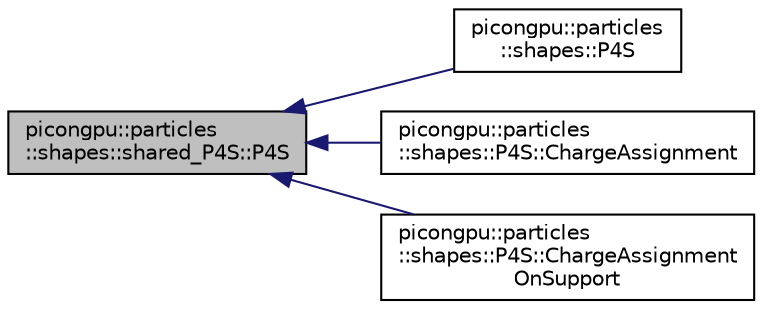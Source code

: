 digraph "picongpu::particles::shapes::shared_P4S::P4S"
{
 // LATEX_PDF_SIZE
  edge [fontname="Helvetica",fontsize="10",labelfontname="Helvetica",labelfontsize="10"];
  node [fontname="Helvetica",fontsize="10",shape=record];
  rankdir="LR";
  Node1 [label="picongpu::particles\l::shapes::shared_P4S::P4S",height=0.2,width=0.4,color="black", fillcolor="grey75", style="filled", fontcolor="black",tooltip=" "];
  Node1 -> Node2 [dir="back",color="midnightblue",fontsize="10",style="solid",fontname="Helvetica"];
  Node2 [label="picongpu::particles\l::shapes::P4S",height=0.2,width=0.4,color="black", fillcolor="white", style="filled",URL="$structpicongpu_1_1particles_1_1shapes_1_1_p4_s.html",tooltip="particle assignment shape piecewise biquadratic spline"];
  Node1 -> Node3 [dir="back",color="midnightblue",fontsize="10",style="solid",fontname="Helvetica"];
  Node3 [label="picongpu::particles\l::shapes::P4S::ChargeAssignment",height=0.2,width=0.4,color="black", fillcolor="white", style="filled",URL="$structpicongpu_1_1particles_1_1shapes_1_1_p4_s_1_1_charge_assignment.html",tooltip=" "];
  Node1 -> Node4 [dir="back",color="midnightblue",fontsize="10",style="solid",fontname="Helvetica"];
  Node4 [label="picongpu::particles\l::shapes::P4S::ChargeAssignment\lOnSupport",height=0.2,width=0.4,color="black", fillcolor="white", style="filled",URL="$structpicongpu_1_1particles_1_1shapes_1_1_p4_s_1_1_charge_assignment_on_support.html",tooltip=" "];
}
